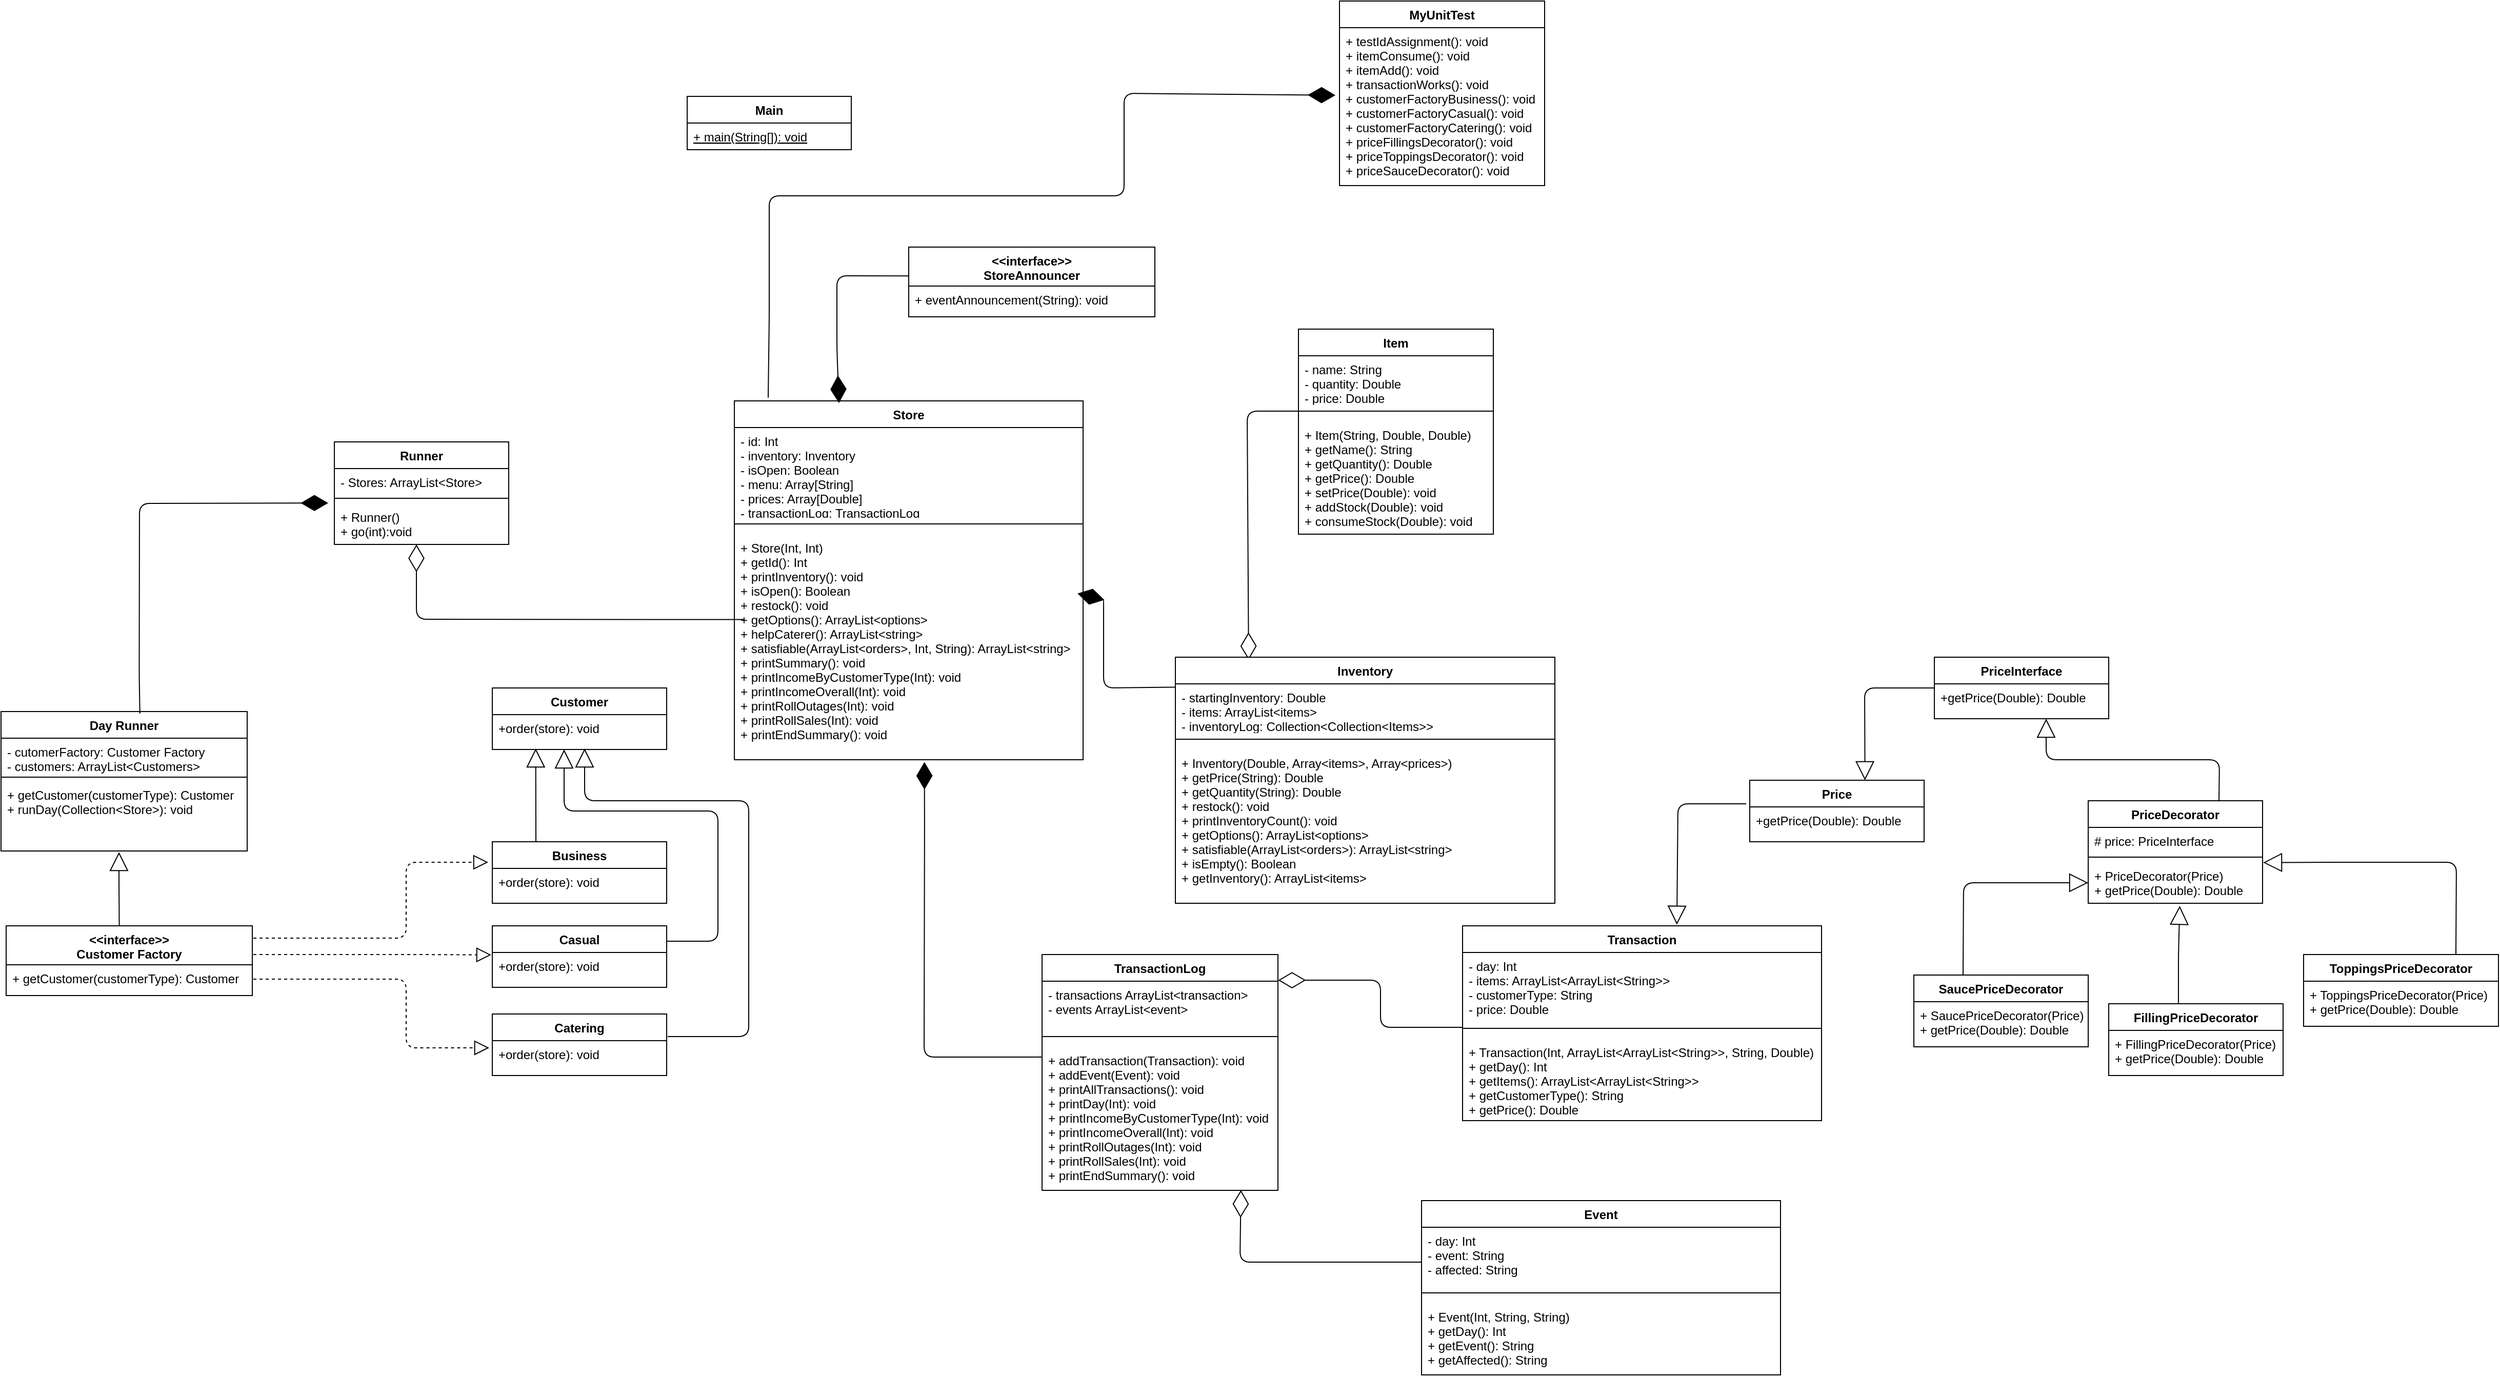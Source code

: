 <mxfile version="13.7.9" type="device"><diagram id="C5RBs43oDa-KdzZeNtuy" name="Page-1"><mxGraphModel dx="4737" dy="3514" grid="1" gridSize="10" guides="1" tooltips="1" connect="1" arrows="1" fold="1" page="1" pageScale="1" pageWidth="827" pageHeight="1169" math="0" shadow="0"><root><mxCell id="WIyWlLk6GJQsqaUBKTNV-0"/><mxCell id="WIyWlLk6GJQsqaUBKTNV-1" parent="WIyWlLk6GJQsqaUBKTNV-0"/><mxCell id="Burm4wi2Ps1C-2Hck1qC-39" value="Item" style="swimlane;fontStyle=1;align=center;verticalAlign=top;childLayout=stackLayout;horizontal=1;startSize=26;horizontalStack=0;resizeParent=1;resizeParentMax=0;resizeLast=0;collapsible=1;marginBottom=0;" vertex="1" parent="WIyWlLk6GJQsqaUBKTNV-1"><mxGeometry x="930" y="-560" width="190" height="200" as="geometry"/></mxCell><mxCell id="Burm4wi2Ps1C-2Hck1qC-40" value="- name: String&#10;- quantity: Double&#10;- price: Double" style="text;strokeColor=none;fillColor=none;align=left;verticalAlign=top;spacingLeft=4;spacingRight=4;overflow=hidden;rotatable=0;points=[[0,0.5],[1,0.5]];portConstraint=eastwest;" vertex="1" parent="Burm4wi2Ps1C-2Hck1qC-39"><mxGeometry y="26" width="190" height="44" as="geometry"/></mxCell><mxCell id="Burm4wi2Ps1C-2Hck1qC-41" value="" style="line;strokeWidth=1;fillColor=none;align=left;verticalAlign=middle;spacingTop=-1;spacingLeft=3;spacingRight=3;rotatable=0;labelPosition=right;points=[];portConstraint=eastwest;" vertex="1" parent="Burm4wi2Ps1C-2Hck1qC-39"><mxGeometry y="70" width="190" height="20" as="geometry"/></mxCell><mxCell id="Burm4wi2Ps1C-2Hck1qC-42" value="+ Item(String, Double, Double)&#10;+ getName(): String&#10;+ getQuantity(): Double&#10;+ getPrice(): Double&#10;+ setPrice(Double): void&#10;+ addStock(Double): void&#10;+ consumeStock(Double): void" style="text;strokeColor=none;fillColor=none;align=left;verticalAlign=top;spacingLeft=4;spacingRight=4;overflow=hidden;rotatable=0;points=[[0,0.5],[1,0.5]];portConstraint=eastwest;" vertex="1" parent="Burm4wi2Ps1C-2Hck1qC-39"><mxGeometry y="90" width="190" height="110" as="geometry"/></mxCell><mxCell id="Burm4wi2Ps1C-2Hck1qC-0" value="&lt;&lt;interface&gt;&gt;&#10;Customer Factory" style="swimlane;fontStyle=1;align=center;verticalAlign=top;childLayout=stackLayout;horizontal=1;startSize=38;horizontalStack=0;resizeParent=1;resizeParentMax=0;resizeLast=0;collapsible=1;marginBottom=0;" vertex="1" parent="WIyWlLk6GJQsqaUBKTNV-1"><mxGeometry x="-330" y="22" width="240" height="68" as="geometry"/></mxCell><mxCell id="Burm4wi2Ps1C-2Hck1qC-2" value="" style="endArrow=block;endSize=16;endFill=0;html=1;exitX=0.495;exitY=1.018;exitDx=0;exitDy=0;exitPerimeter=0;" edge="1" parent="Burm4wi2Ps1C-2Hck1qC-0"><mxGeometry width="160" relative="1" as="geometry"><mxPoint x="110.3" y="0.002" as="sourcePoint"/><mxPoint x="110" y="-72" as="targetPoint"/><Array as="points"><mxPoint x="110" y="-42"/></Array></mxGeometry></mxCell><mxCell id="Burm4wi2Ps1C-2Hck1qC-1" value="+ getCustomer(customerType): Customer" style="text;strokeColor=none;fillColor=none;align=left;verticalAlign=top;spacingLeft=4;spacingRight=4;overflow=hidden;rotatable=0;points=[[0,0.5],[1,0.5]];portConstraint=eastwest;" vertex="1" parent="Burm4wi2Ps1C-2Hck1qC-0"><mxGeometry y="38" width="240" height="30" as="geometry"/></mxCell><mxCell id="Burm4wi2Ps1C-2Hck1qC-10" value="Day Runner" style="swimlane;fontStyle=1;align=center;verticalAlign=top;childLayout=stackLayout;horizontal=1;startSize=26;horizontalStack=0;resizeParent=1;resizeParentMax=0;resizeLast=0;collapsible=1;marginBottom=0;" vertex="1" parent="WIyWlLk6GJQsqaUBKTNV-1"><mxGeometry x="-335" y="-187" width="240" height="136" as="geometry"/></mxCell><mxCell id="Burm4wi2Ps1C-2Hck1qC-11" value="- cutomerFactory: Customer Factory&#10;- customers: ArrayList&lt;Customers&gt;" style="text;strokeColor=none;fillColor=none;align=left;verticalAlign=top;spacingLeft=4;spacingRight=4;overflow=hidden;rotatable=0;points=[[0,0.5],[1,0.5]];portConstraint=eastwest;" vertex="1" parent="Burm4wi2Ps1C-2Hck1qC-10"><mxGeometry y="26" width="240" height="34" as="geometry"/></mxCell><mxCell id="Burm4wi2Ps1C-2Hck1qC-12" value="" style="line;strokeWidth=1;fillColor=none;align=left;verticalAlign=middle;spacingTop=-1;spacingLeft=3;spacingRight=3;rotatable=0;labelPosition=right;points=[];portConstraint=eastwest;" vertex="1" parent="Burm4wi2Ps1C-2Hck1qC-10"><mxGeometry y="60" width="240" height="8" as="geometry"/></mxCell><mxCell id="Burm4wi2Ps1C-2Hck1qC-13" value="+ getCustomer(customerType): Customer&#10;+ runDay(Collection&lt;Store&gt;): void" style="text;strokeColor=none;fillColor=none;align=left;verticalAlign=top;spacingLeft=4;spacingRight=4;overflow=hidden;rotatable=0;points=[[0,0.5],[1,0.5]];portConstraint=eastwest;" vertex="1" parent="Burm4wi2Ps1C-2Hck1qC-10"><mxGeometry y="68" width="240" height="68" as="geometry"/></mxCell><mxCell id="Burm4wi2Ps1C-2Hck1qC-14" value="" style="endArrow=block;dashed=1;endFill=0;endSize=12;html=1;exitX=1;exitY=0.5;exitDx=0;exitDy=0;" edge="1" parent="WIyWlLk6GJQsqaUBKTNV-1"><mxGeometry width="160" relative="1" as="geometry"><mxPoint x="-89" y="34" as="sourcePoint"/><mxPoint x="140" y="-40" as="targetPoint"/><Array as="points"><mxPoint x="60" y="34"/><mxPoint x="60" y="-40"/></Array></mxGeometry></mxCell><mxCell id="Burm4wi2Ps1C-2Hck1qC-20" value="Catering" style="swimlane;fontStyle=1;align=center;verticalAlign=top;childLayout=stackLayout;horizontal=1;startSize=26;horizontalStack=0;resizeParent=1;resizeParentMax=0;resizeLast=0;collapsible=1;marginBottom=0;" vertex="1" parent="WIyWlLk6GJQsqaUBKTNV-1"><mxGeometry x="144" y="108" width="170" height="60" as="geometry"/></mxCell><mxCell id="Burm4wi2Ps1C-2Hck1qC-21" value="+order(store): void" style="text;strokeColor=none;fillColor=none;align=left;verticalAlign=top;spacingLeft=4;spacingRight=4;overflow=hidden;rotatable=0;points=[[0,0.5],[1,0.5]];portConstraint=eastwest;" vertex="1" parent="Burm4wi2Ps1C-2Hck1qC-20"><mxGeometry y="26" width="170" height="34" as="geometry"/></mxCell><mxCell id="Burm4wi2Ps1C-2Hck1qC-17" value="Casual" style="swimlane;fontStyle=1;align=center;verticalAlign=top;childLayout=stackLayout;horizontal=1;startSize=26;horizontalStack=0;resizeParent=1;resizeParentMax=0;resizeLast=0;collapsible=1;marginBottom=0;" vertex="1" parent="WIyWlLk6GJQsqaUBKTNV-1"><mxGeometry x="144" y="22" width="170" height="60" as="geometry"/></mxCell><mxCell id="Burm4wi2Ps1C-2Hck1qC-18" value="+order(store): void" style="text;strokeColor=none;fillColor=none;align=left;verticalAlign=top;spacingLeft=4;spacingRight=4;overflow=hidden;rotatable=0;points=[[0,0.5],[1,0.5]];portConstraint=eastwest;" vertex="1" parent="Burm4wi2Ps1C-2Hck1qC-17"><mxGeometry y="26" width="170" height="34" as="geometry"/></mxCell><mxCell id="Burm4wi2Ps1C-2Hck1qC-22" value="" style="endArrow=block;dashed=1;endFill=0;endSize=12;html=1;entryX=-0.006;entryY=0.069;entryDx=0;entryDy=0;entryPerimeter=0;" edge="1" parent="WIyWlLk6GJQsqaUBKTNV-1" target="Burm4wi2Ps1C-2Hck1qC-18"><mxGeometry width="160" relative="1" as="geometry"><mxPoint x="-89" y="50" as="sourcePoint"/><mxPoint x="180" y="-10" as="targetPoint"/><Array as="points"><mxPoint x="70" y="50"/></Array></mxGeometry></mxCell><mxCell id="Burm4wi2Ps1C-2Hck1qC-23" value="" style="endArrow=block;dashed=1;endFill=0;endSize=12;html=1;exitX=1;exitY=0.5;exitDx=0;exitDy=0;entryX=-0.018;entryY=0.206;entryDx=0;entryDy=0;entryPerimeter=0;" edge="1" parent="WIyWlLk6GJQsqaUBKTNV-1" target="Burm4wi2Ps1C-2Hck1qC-21"><mxGeometry width="160" relative="1" as="geometry"><mxPoint x="-89" y="74" as="sourcePoint"/><mxPoint x="180" as="targetPoint"/><Array as="points"><mxPoint x="60" y="74"/><mxPoint x="60" y="141"/></Array></mxGeometry></mxCell><mxCell id="Burm4wi2Ps1C-2Hck1qC-24" value="" style="endArrow=block;endSize=16;endFill=0;html=1;exitX=0.25;exitY=0;exitDx=0;exitDy=0;entryX=0.249;entryY=0.971;entryDx=0;entryDy=0;entryPerimeter=0;" edge="1" parent="WIyWlLk6GJQsqaUBKTNV-1" source="Burm4wi2Ps1C-2Hck1qC-27" target="Burm4wi2Ps1C-2Hck1qC-16"><mxGeometry width="160" relative="1" as="geometry"><mxPoint x="164" y="-80" as="sourcePoint"/><mxPoint x="191" y="-150" as="targetPoint"/><Array as="points"/></mxGeometry></mxCell><mxCell id="Burm4wi2Ps1C-2Hck1qC-25" value="" style="endArrow=block;endSize=16;endFill=0;html=1;exitX=1;exitY=0.25;exitDx=0;exitDy=0;" edge="1" parent="WIyWlLk6GJQsqaUBKTNV-1" source="Burm4wi2Ps1C-2Hck1qC-17"><mxGeometry width="160" relative="1" as="geometry"><mxPoint x="364" as="sourcePoint"/><mxPoint x="214" y="-150" as="targetPoint"/><Array as="points"><mxPoint x="364" y="37"/><mxPoint x="364" y="-90"/><mxPoint x="214" y="-90"/></Array></mxGeometry></mxCell><mxCell id="Burm4wi2Ps1C-2Hck1qC-15" value="Customer" style="swimlane;fontStyle=1;align=center;verticalAlign=top;childLayout=stackLayout;horizontal=1;startSize=26;horizontalStack=0;resizeParent=1;resizeParentMax=0;resizeLast=0;collapsible=1;marginBottom=0;" vertex="1" parent="WIyWlLk6GJQsqaUBKTNV-1"><mxGeometry x="144" y="-210" width="170" height="60" as="geometry"/></mxCell><mxCell id="Burm4wi2Ps1C-2Hck1qC-16" value="+order(store): void" style="text;strokeColor=none;fillColor=none;align=left;verticalAlign=top;spacingLeft=4;spacingRight=4;overflow=hidden;rotatable=0;points=[[0,0.5],[1,0.5]];portConstraint=eastwest;" vertex="1" parent="Burm4wi2Ps1C-2Hck1qC-15"><mxGeometry y="26" width="170" height="34" as="geometry"/></mxCell><mxCell id="Burm4wi2Ps1C-2Hck1qC-27" value="Business" style="swimlane;fontStyle=1;align=center;verticalAlign=top;childLayout=stackLayout;horizontal=1;startSize=26;horizontalStack=0;resizeParent=1;resizeParentMax=0;resizeLast=0;collapsible=1;marginBottom=0;" vertex="1" parent="WIyWlLk6GJQsqaUBKTNV-1"><mxGeometry x="144" y="-60" width="170" height="60" as="geometry"/></mxCell><mxCell id="Burm4wi2Ps1C-2Hck1qC-28" value="+order(store): void" style="text;strokeColor=none;fillColor=none;align=left;verticalAlign=top;spacingLeft=4;spacingRight=4;overflow=hidden;rotatable=0;points=[[0,0.5],[1,0.5]];portConstraint=eastwest;" vertex="1" parent="Burm4wi2Ps1C-2Hck1qC-27"><mxGeometry y="26" width="170" height="34" as="geometry"/></mxCell><mxCell id="Burm4wi2Ps1C-2Hck1qC-29" value="" style="endArrow=block;endSize=16;endFill=0;html=1;exitX=1;exitY=0.25;exitDx=0;exitDy=0;" edge="1" parent="Burm4wi2Ps1C-2Hck1qC-27"><mxGeometry width="160" relative="1" as="geometry"><mxPoint x="171" y="190" as="sourcePoint"/><mxPoint x="90" y="-91" as="targetPoint"/><Array as="points"><mxPoint x="250" y="190"/><mxPoint x="250" y="-40"/><mxPoint x="90" y="-40"/></Array></mxGeometry></mxCell><mxCell id="Burm4wi2Ps1C-2Hck1qC-47" value="" style="endArrow=diamondThin;endFill=0;endSize=24;html=1;exitX=0;exitY=0.426;exitDx=0;exitDy=0;exitPerimeter=0;" edge="1" parent="WIyWlLk6GJQsqaUBKTNV-1"><mxGeometry width="160" relative="1" as="geometry"><mxPoint x="390" y="-276.72" as="sourcePoint"/><mxPoint x="70" y="-350" as="targetPoint"/><Array as="points"><mxPoint x="70" y="-277"/></Array></mxGeometry></mxCell><mxCell id="Burm4wi2Ps1C-2Hck1qC-43" value="Runner" style="swimlane;fontStyle=1;align=center;verticalAlign=top;childLayout=stackLayout;horizontal=1;startSize=26;horizontalStack=0;resizeParent=1;resizeParentMax=0;resizeLast=0;collapsible=1;marginBottom=0;" vertex="1" parent="WIyWlLk6GJQsqaUBKTNV-1"><mxGeometry x="-10" y="-450" width="170" height="100" as="geometry"/></mxCell><mxCell id="Burm4wi2Ps1C-2Hck1qC-44" value="- Stores: ArrayList&lt;Store&gt;" style="text;strokeColor=none;fillColor=none;align=left;verticalAlign=top;spacingLeft=4;spacingRight=4;overflow=hidden;rotatable=0;points=[[0,0.5],[1,0.5]];portConstraint=eastwest;" vertex="1" parent="Burm4wi2Ps1C-2Hck1qC-43"><mxGeometry y="26" width="170" height="24" as="geometry"/></mxCell><mxCell id="Burm4wi2Ps1C-2Hck1qC-45" value="" style="line;strokeWidth=1;fillColor=none;align=left;verticalAlign=middle;spacingTop=-1;spacingLeft=3;spacingRight=3;rotatable=0;labelPosition=right;points=[];portConstraint=eastwest;" vertex="1" parent="Burm4wi2Ps1C-2Hck1qC-43"><mxGeometry y="50" width="170" height="10" as="geometry"/></mxCell><mxCell id="Burm4wi2Ps1C-2Hck1qC-46" value="+ Runner()&#10;+ go(int):void" style="text;strokeColor=none;fillColor=none;align=left;verticalAlign=top;spacingLeft=4;spacingRight=4;overflow=hidden;rotatable=0;points=[[0,0.5],[1,0.5]];portConstraint=eastwest;" vertex="1" parent="Burm4wi2Ps1C-2Hck1qC-43"><mxGeometry y="60" width="170" height="40" as="geometry"/></mxCell><mxCell id="Burm4wi2Ps1C-2Hck1qC-48" value="" style="endArrow=diamondThin;endFill=1;endSize=24;html=1;exitX=0;exitY=0.073;exitDx=0;exitDy=0;exitPerimeter=0;entryX=0.984;entryY=0.263;entryDx=0;entryDy=0;entryPerimeter=0;" edge="1" parent="WIyWlLk6GJQsqaUBKTNV-1" source="Burm4wi2Ps1C-2Hck1qC-36" target="Burm4wi2Ps1C-2Hck1qC-34"><mxGeometry width="160" relative="1" as="geometry"><mxPoint x="757.12" y="-210.0" as="sourcePoint"/><mxPoint x="790" y="-370" as="targetPoint"/><Array as="points"><mxPoint x="740" y="-210"/><mxPoint x="740" y="-296"/></Array></mxGeometry></mxCell><mxCell id="Burm4wi2Ps1C-2Hck1qC-49" value="" style="endArrow=diamondThin;endFill=1;endSize=24;html=1;exitX=0.564;exitY=0.015;exitDx=0;exitDy=0;exitPerimeter=0;entryX=-0.035;entryY=-0.01;entryDx=0;entryDy=0;entryPerimeter=0;" edge="1" parent="WIyWlLk6GJQsqaUBKTNV-1" source="Burm4wi2Ps1C-2Hck1qC-10" target="Burm4wi2Ps1C-2Hck1qC-46"><mxGeometry width="160" relative="1" as="geometry"><mxPoint x="-171.14" y="-223.67" as="sourcePoint"/><mxPoint x="-250.0" y="-310.0" as="targetPoint"/><Array as="points"><mxPoint x="-200.26" y="-223.32"/><mxPoint x="-200" y="-390"/></Array></mxGeometry></mxCell><mxCell id="Burm4wi2Ps1C-2Hck1qC-50" value="" style="endArrow=diamondThin;endFill=0;endSize=24;html=1;entryX=0.193;entryY=0.011;entryDx=0;entryDy=0;entryPerimeter=0;" edge="1" parent="WIyWlLk6GJQsqaUBKTNV-1" target="Burm4wi2Ps1C-2Hck1qC-35"><mxGeometry width="160" relative="1" as="geometry"><mxPoint x="930" y="-480" as="sourcePoint"/><mxPoint x="840" y="-270" as="targetPoint"/><Array as="points"><mxPoint x="880" y="-480"/></Array></mxGeometry></mxCell><mxCell id="3nitn0mdfwLSogGtSMQ2-0" value="Main" style="swimlane;fontStyle=1;align=center;verticalAlign=top;childLayout=stackLayout;horizontal=1;startSize=26;horizontalStack=0;resizeParent=1;resizeParentMax=0;resizeLast=0;collapsible=1;marginBottom=0;" parent="WIyWlLk6GJQsqaUBKTNV-1" vertex="1"><mxGeometry x="334" y="-787" width="160" height="52" as="geometry"/></mxCell><mxCell id="3nitn0mdfwLSogGtSMQ2-3" value="+ main(String[]): void" style="text;strokeColor=none;fillColor=none;align=left;verticalAlign=top;spacingLeft=4;spacingRight=4;overflow=hidden;rotatable=0;points=[[0,0.5],[1,0.5]];portConstraint=eastwest;fontStyle=4" parent="3nitn0mdfwLSogGtSMQ2-0" vertex="1"><mxGeometry y="26" width="160" height="26" as="geometry"/></mxCell><mxCell id="Burm4wi2Ps1C-2Hck1qC-31" value="Store" style="swimlane;fontStyle=1;align=center;verticalAlign=top;childLayout=stackLayout;horizontal=1;startSize=26;horizontalStack=0;resizeParent=1;resizeParentMax=0;resizeLast=0;collapsible=1;marginBottom=0;" vertex="1" parent="WIyWlLk6GJQsqaUBKTNV-1"><mxGeometry x="380" y="-490" width="340" height="350" as="geometry"/></mxCell><mxCell id="Burm4wi2Ps1C-2Hck1qC-32" value="- id: Int&#10;- inventory: Inventory&#10;- isOpen: Boolean&#10;- menu: Array[String]&#10;- prices: Array[Double]&#10;- transactionLog: TransactionLog" style="text;strokeColor=none;fillColor=none;align=left;verticalAlign=top;spacingLeft=4;spacingRight=4;overflow=hidden;rotatable=0;points=[[0,0.5],[1,0.5]];portConstraint=eastwest;" vertex="1" parent="Burm4wi2Ps1C-2Hck1qC-31"><mxGeometry y="26" width="340" height="84" as="geometry"/></mxCell><mxCell id="Burm4wi2Ps1C-2Hck1qC-33" value="" style="line;strokeWidth=1;fillColor=none;align=left;verticalAlign=middle;spacingTop=-1;spacingLeft=3;spacingRight=3;rotatable=0;labelPosition=right;points=[];portConstraint=eastwest;" vertex="1" parent="Burm4wi2Ps1C-2Hck1qC-31"><mxGeometry y="110" width="340" height="20" as="geometry"/></mxCell><mxCell id="Burm4wi2Ps1C-2Hck1qC-34" value="+ Store(Int, Int)&#10;+ getId(): Int&#10;+ printInventory(): void&#10;+ isOpen(): Boolean&#10;+ restock(): void&#10;+ getOptions(): ArrayList&lt;options&gt;&#10;+ helpCaterer(): ArrayList&lt;string&gt;&#10;+ satisfiable(ArrayList&lt;orders&gt;, Int, String): ArrayList&lt;string&gt; &#10;+ printSummary(): void&#10;+ printIncomeByCustomerType(Int): void&#10;+ printIncomeOverall(Int): void&#10;+ printRollOutages(Int): void&#10;+ printRollSales(Int): void&#10;+ printEndSummary(): void" style="text;strokeColor=none;fillColor=none;align=left;verticalAlign=top;spacingLeft=4;spacingRight=4;overflow=hidden;rotatable=0;points=[[0,0.5],[1,0.5]];portConstraint=eastwest;" vertex="1" parent="Burm4wi2Ps1C-2Hck1qC-31"><mxGeometry y="130" width="340" height="220" as="geometry"/></mxCell><mxCell id="Burm4wi2Ps1C-2Hck1qC-35" value="Inventory" style="swimlane;fontStyle=1;align=center;verticalAlign=top;childLayout=stackLayout;horizontal=1;startSize=26;horizontalStack=0;resizeParent=1;resizeParentMax=0;resizeLast=0;collapsible=1;marginBottom=0;" vertex="1" parent="WIyWlLk6GJQsqaUBKTNV-1"><mxGeometry x="810" y="-240" width="370" height="240" as="geometry"/></mxCell><mxCell id="Burm4wi2Ps1C-2Hck1qC-36" value="- startingInventory: Double&#10;- items: ArrayList&lt;items&gt;&#10;- inventoryLog: Collection&lt;Collection&lt;Items&gt;&gt;" style="text;strokeColor=none;fillColor=none;align=left;verticalAlign=top;spacingLeft=4;spacingRight=4;overflow=hidden;rotatable=0;points=[[0,0.5],[1,0.5]];portConstraint=eastwest;" vertex="1" parent="Burm4wi2Ps1C-2Hck1qC-35"><mxGeometry y="26" width="370" height="44" as="geometry"/></mxCell><mxCell id="Burm4wi2Ps1C-2Hck1qC-37" value="" style="line;strokeWidth=1;fillColor=none;align=left;verticalAlign=middle;spacingTop=-1;spacingLeft=3;spacingRight=3;rotatable=0;labelPosition=right;points=[];portConstraint=eastwest;" vertex="1" parent="Burm4wi2Ps1C-2Hck1qC-35"><mxGeometry y="70" width="370" height="20" as="geometry"/></mxCell><mxCell id="Burm4wi2Ps1C-2Hck1qC-38" value="+ Inventory(Double, Array&lt;items&gt;, Array&lt;prices&gt;)&#10;+ getPrice(String): Double&#10;+ getQuantity(String): Double&#10;+ restock(): void&#10;+ printInventoryCount(): void&#10;+ getOptions(): ArrayList&lt;options&gt;&#10;+ satisfiable(ArrayList&lt;orders&gt;): ArrayList&lt;string&gt;&#10;+ isEmpty(): Boolean&#10;+ getInventory(): ArrayList&lt;items&gt; " style="text;strokeColor=none;fillColor=none;align=left;verticalAlign=top;spacingLeft=4;spacingRight=4;overflow=hidden;rotatable=0;points=[[0,0.5],[1,0.5]];portConstraint=eastwest;" vertex="1" parent="Burm4wi2Ps1C-2Hck1qC-35"><mxGeometry y="90" width="370" height="150" as="geometry"/></mxCell><mxCell id="Burm4wi2Ps1C-2Hck1qC-54" value="" style="endArrow=diamondThin;endFill=1;endSize=24;html=1;exitX=0.002;exitY=0.413;exitDx=0;exitDy=0;exitPerimeter=0;entryX=0.3;entryY=0.006;entryDx=0;entryDy=0;entryPerimeter=0;" edge="1" parent="WIyWlLk6GJQsqaUBKTNV-1" source="Burm4wi2Ps1C-2Hck1qC-51" target="Burm4wi2Ps1C-2Hck1qC-31"><mxGeometry width="160" relative="1" as="geometry"><mxPoint x="550" y="-539.648" as="sourcePoint"/><mxPoint x="454.56" y="-631.0" as="targetPoint"/><Array as="points"><mxPoint x="480" y="-612"/><mxPoint x="480" y="-540"/></Array></mxGeometry></mxCell><mxCell id="Burm4wi2Ps1C-2Hck1qC-51" value="&lt;&lt;interface&gt;&gt;&#10;StoreAnnouncer" style="swimlane;fontStyle=1;align=center;verticalAlign=top;childLayout=stackLayout;horizontal=1;startSize=38;horizontalStack=0;resizeParent=1;resizeParentMax=0;resizeLast=0;collapsible=1;marginBottom=0;" vertex="1" parent="WIyWlLk6GJQsqaUBKTNV-1"><mxGeometry x="550" y="-640" width="240" height="68" as="geometry"/></mxCell><mxCell id="Burm4wi2Ps1C-2Hck1qC-53" value="+ eventAnnouncement(String): void" style="text;strokeColor=none;fillColor=none;align=left;verticalAlign=top;spacingLeft=4;spacingRight=4;overflow=hidden;rotatable=0;points=[[0,0.5],[1,0.5]];portConstraint=eastwest;" vertex="1" parent="Burm4wi2Ps1C-2Hck1qC-51"><mxGeometry y="38" width="240" height="30" as="geometry"/></mxCell><mxCell id="Burm4wi2Ps1C-2Hck1qC-55" value="" style="endArrow=diamondThin;endFill=1;endSize=24;html=1;entryX=0.545;entryY=1.01;entryDx=0;entryDy=0;entryPerimeter=0;" edge="1" parent="WIyWlLk6GJQsqaUBKTNV-1" target="Burm4wi2Ps1C-2Hck1qC-34"><mxGeometry width="160" relative="1" as="geometry"><mxPoint x="680" y="150" as="sourcePoint"/><mxPoint x="540" y="-80.0" as="targetPoint"/><Array as="points"><mxPoint x="565" y="150"/><mxPoint x="565.44" y="-73.86"/></Array></mxGeometry></mxCell><mxCell id="Burm4wi2Ps1C-2Hck1qC-56" value="TransactionLog" style="swimlane;fontStyle=1;align=center;verticalAlign=top;childLayout=stackLayout;horizontal=1;startSize=26;horizontalStack=0;resizeParent=1;resizeParentMax=0;resizeLast=0;collapsible=1;marginBottom=0;" vertex="1" parent="WIyWlLk6GJQsqaUBKTNV-1"><mxGeometry x="680" y="50" width="230" height="230" as="geometry"/></mxCell><mxCell id="Burm4wi2Ps1C-2Hck1qC-57" value="- transactions ArrayList&lt;transaction&gt;&#10;- events ArrayList&lt;event&gt;" style="text;strokeColor=none;fillColor=none;align=left;verticalAlign=top;spacingLeft=4;spacingRight=4;overflow=hidden;rotatable=0;points=[[0,0.5],[1,0.5]];portConstraint=eastwest;" vertex="1" parent="Burm4wi2Ps1C-2Hck1qC-56"><mxGeometry y="26" width="230" height="44" as="geometry"/></mxCell><mxCell id="Burm4wi2Ps1C-2Hck1qC-58" value="" style="line;strokeWidth=1;fillColor=none;align=left;verticalAlign=middle;spacingTop=-1;spacingLeft=3;spacingRight=3;rotatable=0;labelPosition=right;points=[];portConstraint=eastwest;" vertex="1" parent="Burm4wi2Ps1C-2Hck1qC-56"><mxGeometry y="70" width="230" height="20" as="geometry"/></mxCell><mxCell id="Burm4wi2Ps1C-2Hck1qC-59" value="+ addTransaction(Transaction): void&#10;+ addEvent(Event): void&#10;+ printAllTransactions(): void&#10;+ printDay(Int): void&#10;+ printIncomeByCustomerType(Int): void&#10;+ printIncomeOverall(Int): void&#10;+ printRollOutages(Int): void&#10;+ printRollSales(Int): void&#10;+ printEndSummary(): void" style="text;strokeColor=none;fillColor=none;align=left;verticalAlign=top;spacingLeft=4;spacingRight=4;overflow=hidden;rotatable=0;points=[[0,0.5],[1,0.5]];portConstraint=eastwest;" vertex="1" parent="Burm4wi2Ps1C-2Hck1qC-56"><mxGeometry y="90" width="230" height="140" as="geometry"/></mxCell><mxCell id="Burm4wi2Ps1C-2Hck1qC-60" value="" style="endArrow=diamondThin;endFill=0;endSize=24;html=1;entryX=1.001;entryY=0.638;entryDx=0;entryDy=0;entryPerimeter=0;" edge="1" parent="WIyWlLk6GJQsqaUBKTNV-1"><mxGeometry width="160" relative="1" as="geometry"><mxPoint x="1090" y="121" as="sourcePoint"/><mxPoint x="910.23" y="75.072" as="targetPoint"/><Array as="points"><mxPoint x="1010" y="121"/><mxPoint x="1010" y="75"/></Array></mxGeometry></mxCell><mxCell id="Burm4wi2Ps1C-2Hck1qC-61" value="" style="endArrow=diamondThin;endFill=0;endSize=24;html=1;entryX=0.843;entryY=0.998;entryDx=0;entryDy=0;entryPerimeter=0;" edge="1" parent="WIyWlLk6GJQsqaUBKTNV-1" target="Burm4wi2Ps1C-2Hck1qC-59"><mxGeometry width="160" relative="1" as="geometry"><mxPoint x="1050" y="350" as="sourcePoint"/><mxPoint x="860.0" y="340.072" as="targetPoint"/><Array as="points"><mxPoint x="960" y="350"/><mxPoint x="873" y="350"/></Array></mxGeometry></mxCell><mxCell id="Burm4wi2Ps1C-2Hck1qC-62" value="Transaction" style="swimlane;fontStyle=1;align=center;verticalAlign=top;childLayout=stackLayout;horizontal=1;startSize=26;horizontalStack=0;resizeParent=1;resizeParentMax=0;resizeLast=0;collapsible=1;marginBottom=0;" vertex="1" parent="WIyWlLk6GJQsqaUBKTNV-1"><mxGeometry x="1090" y="22" width="350" height="190" as="geometry"/></mxCell><mxCell id="Burm4wi2Ps1C-2Hck1qC-63" value="- day: Int&#10;- items: ArrayList&lt;ArrayList&lt;String&gt;&gt;&#10;- customerType: String&#10;- price: Double" style="text;strokeColor=none;fillColor=none;align=left;verticalAlign=top;spacingLeft=4;spacingRight=4;overflow=hidden;rotatable=0;points=[[0,0.5],[1,0.5]];portConstraint=eastwest;" vertex="1" parent="Burm4wi2Ps1C-2Hck1qC-62"><mxGeometry y="26" width="350" height="64" as="geometry"/></mxCell><mxCell id="Burm4wi2Ps1C-2Hck1qC-64" value="" style="line;strokeWidth=1;fillColor=none;align=left;verticalAlign=middle;spacingTop=-1;spacingLeft=3;spacingRight=3;rotatable=0;labelPosition=right;points=[];portConstraint=eastwest;" vertex="1" parent="Burm4wi2Ps1C-2Hck1qC-62"><mxGeometry y="90" width="350" height="20" as="geometry"/></mxCell><mxCell id="Burm4wi2Ps1C-2Hck1qC-65" value="+ Transaction(Int, ArrayList&lt;ArrayList&lt;String&gt;&gt;, String, Double)&#10;+ getDay(): Int&#10;+ getItems(): ArrayList&lt;ArrayList&lt;String&gt;&gt;&#10;+ getCustomerType(): String&#10;+ getPrice(): Double" style="text;strokeColor=none;fillColor=none;align=left;verticalAlign=top;spacingLeft=4;spacingRight=4;overflow=hidden;rotatable=0;points=[[0,0.5],[1,0.5]];portConstraint=eastwest;" vertex="1" parent="Burm4wi2Ps1C-2Hck1qC-62"><mxGeometry y="110" width="350" height="80" as="geometry"/></mxCell><mxCell id="Burm4wi2Ps1C-2Hck1qC-66" value="Event" style="swimlane;fontStyle=1;align=center;verticalAlign=top;childLayout=stackLayout;horizontal=1;startSize=26;horizontalStack=0;resizeParent=1;resizeParentMax=0;resizeLast=0;collapsible=1;marginBottom=0;" vertex="1" parent="WIyWlLk6GJQsqaUBKTNV-1"><mxGeometry x="1050" y="290" width="350" height="170" as="geometry"/></mxCell><mxCell id="Burm4wi2Ps1C-2Hck1qC-67" value="- day: Int&#10;- event: String&#10;- affected: String" style="text;strokeColor=none;fillColor=none;align=left;verticalAlign=top;spacingLeft=4;spacingRight=4;overflow=hidden;rotatable=0;points=[[0,0.5],[1,0.5]];portConstraint=eastwest;" vertex="1" parent="Burm4wi2Ps1C-2Hck1qC-66"><mxGeometry y="26" width="350" height="54" as="geometry"/></mxCell><mxCell id="Burm4wi2Ps1C-2Hck1qC-68" value="" style="line;strokeWidth=1;fillColor=none;align=left;verticalAlign=middle;spacingTop=-1;spacingLeft=3;spacingRight=3;rotatable=0;labelPosition=right;points=[];portConstraint=eastwest;" vertex="1" parent="Burm4wi2Ps1C-2Hck1qC-66"><mxGeometry y="80" width="350" height="20" as="geometry"/></mxCell><mxCell id="Burm4wi2Ps1C-2Hck1qC-69" value="+ Event(Int, String, String)&#10;+ getDay(): Int&#10;+ getEvent(): String&#10;+ getAffected(): String" style="text;strokeColor=none;fillColor=none;align=left;verticalAlign=top;spacingLeft=4;spacingRight=4;overflow=hidden;rotatable=0;points=[[0,0.5],[1,0.5]];portConstraint=eastwest;" vertex="1" parent="Burm4wi2Ps1C-2Hck1qC-66"><mxGeometry y="100" width="350" height="70" as="geometry"/></mxCell><mxCell id="Burm4wi2Ps1C-2Hck1qC-71" value="Price" style="swimlane;fontStyle=1;align=center;verticalAlign=top;childLayout=stackLayout;horizontal=1;startSize=26;horizontalStack=0;resizeParent=1;resizeParentMax=0;resizeLast=0;collapsible=1;marginBottom=0;" vertex="1" parent="WIyWlLk6GJQsqaUBKTNV-1"><mxGeometry x="1370" y="-120" width="170" height="60" as="geometry"/></mxCell><mxCell id="Burm4wi2Ps1C-2Hck1qC-72" value="+getPrice(Double): Double" style="text;strokeColor=none;fillColor=none;align=left;verticalAlign=top;spacingLeft=4;spacingRight=4;overflow=hidden;rotatable=0;points=[[0,0.5],[1,0.5]];portConstraint=eastwest;" vertex="1" parent="Burm4wi2Ps1C-2Hck1qC-71"><mxGeometry y="26" width="170" height="34" as="geometry"/></mxCell><mxCell id="Burm4wi2Ps1C-2Hck1qC-73" value="" style="endArrow=block;endSize=16;endFill=0;html=1;exitX=-0.02;exitY=0.384;exitDx=0;exitDy=0;exitPerimeter=0;entryX=0.597;entryY=-0.006;entryDx=0;entryDy=0;entryPerimeter=0;" edge="1" parent="WIyWlLk6GJQsqaUBKTNV-1" source="Burm4wi2Ps1C-2Hck1qC-71" target="Burm4wi2Ps1C-2Hck1qC-62"><mxGeometry width="160" relative="1" as="geometry"><mxPoint x="1310.3" y="-59.998" as="sourcePoint"/><mxPoint x="1310" y="-132" as="targetPoint"/><Array as="points"><mxPoint x="1300" y="-97"/></Array></mxGeometry></mxCell><mxCell id="Burm4wi2Ps1C-2Hck1qC-74" value="PriceInterface" style="swimlane;fontStyle=1;align=center;verticalAlign=top;childLayout=stackLayout;horizontal=1;startSize=26;horizontalStack=0;resizeParent=1;resizeParentMax=0;resizeLast=0;collapsible=1;marginBottom=0;" vertex="1" parent="WIyWlLk6GJQsqaUBKTNV-1"><mxGeometry x="1550" y="-240" width="170" height="60" as="geometry"/></mxCell><mxCell id="Burm4wi2Ps1C-2Hck1qC-75" value="+getPrice(Double): Double" style="text;strokeColor=none;fillColor=none;align=left;verticalAlign=top;spacingLeft=4;spacingRight=4;overflow=hidden;rotatable=0;points=[[0,0.5],[1,0.5]];portConstraint=eastwest;" vertex="1" parent="Burm4wi2Ps1C-2Hck1qC-74"><mxGeometry y="26" width="170" height="34" as="geometry"/></mxCell><mxCell id="Burm4wi2Ps1C-2Hck1qC-76" value="" style="endArrow=block;endSize=16;endFill=0;html=1;exitX=0;exitY=0.5;exitDx=0;exitDy=0;entryX=0.597;entryY=-0.006;entryDx=0;entryDy=0;entryPerimeter=0;" edge="1" parent="WIyWlLk6GJQsqaUBKTNV-1" source="Burm4wi2Ps1C-2Hck1qC-74"><mxGeometry width="160" relative="1" as="geometry"><mxPoint x="1550" y="-237.82" as="sourcePoint"/><mxPoint x="1482.35" y="-120.0" as="targetPoint"/><Array as="points"><mxPoint x="1482" y="-210"/></Array></mxGeometry></mxCell><mxCell id="Burm4wi2Ps1C-2Hck1qC-81" value="" style="endArrow=block;endSize=16;endFill=0;html=1;exitX=0.75;exitY=0;exitDx=0;exitDy=0;" edge="1" parent="WIyWlLk6GJQsqaUBKTNV-1" source="Burm4wi2Ps1C-2Hck1qC-77"><mxGeometry width="160" relative="1" as="geometry"><mxPoint x="1938" y="-210" as="sourcePoint"/><mxPoint x="1659" y="-180" as="targetPoint"/><Array as="points"><mxPoint x="1828" y="-140"/><mxPoint x="1659" y="-140"/></Array></mxGeometry></mxCell><mxCell id="Burm4wi2Ps1C-2Hck1qC-77" value="PriceDecorator" style="swimlane;fontStyle=1;align=center;verticalAlign=top;childLayout=stackLayout;horizontal=1;startSize=26;horizontalStack=0;resizeParent=1;resizeParentMax=0;resizeLast=0;collapsible=1;marginBottom=0;" vertex="1" parent="WIyWlLk6GJQsqaUBKTNV-1"><mxGeometry x="1700" y="-100" width="170" height="100" as="geometry"/></mxCell><mxCell id="Burm4wi2Ps1C-2Hck1qC-78" value="# price: PriceInterface" style="text;strokeColor=none;fillColor=none;align=left;verticalAlign=top;spacingLeft=4;spacingRight=4;overflow=hidden;rotatable=0;points=[[0,0.5],[1,0.5]];portConstraint=eastwest;" vertex="1" parent="Burm4wi2Ps1C-2Hck1qC-77"><mxGeometry y="26" width="170" height="24" as="geometry"/></mxCell><mxCell id="Burm4wi2Ps1C-2Hck1qC-79" value="" style="line;strokeWidth=1;fillColor=none;align=left;verticalAlign=middle;spacingTop=-1;spacingLeft=3;spacingRight=3;rotatable=0;labelPosition=right;points=[];portConstraint=eastwest;" vertex="1" parent="Burm4wi2Ps1C-2Hck1qC-77"><mxGeometry y="50" width="170" height="10" as="geometry"/></mxCell><mxCell id="Burm4wi2Ps1C-2Hck1qC-80" value="+ PriceDecorator(Price)&#10;+ getPrice(Double): Double" style="text;strokeColor=none;fillColor=none;align=left;verticalAlign=top;spacingLeft=4;spacingRight=4;overflow=hidden;rotatable=0;points=[[0,0.5],[1,0.5]];portConstraint=eastwest;" vertex="1" parent="Burm4wi2Ps1C-2Hck1qC-77"><mxGeometry y="60" width="170" height="40" as="geometry"/></mxCell><mxCell id="Burm4wi2Ps1C-2Hck1qC-86" value="SaucePriceDecorator" style="swimlane;fontStyle=1;align=center;verticalAlign=top;childLayout=stackLayout;horizontal=1;startSize=26;horizontalStack=0;resizeParent=1;resizeParentMax=0;resizeLast=0;collapsible=1;marginBottom=0;" vertex="1" parent="WIyWlLk6GJQsqaUBKTNV-1"><mxGeometry x="1530" y="70" width="170" height="70" as="geometry"/></mxCell><mxCell id="Burm4wi2Ps1C-2Hck1qC-87" value="+ SaucePriceDecorator(Price)&#10;+ getPrice(Double): Double" style="text;strokeColor=none;fillColor=none;align=left;verticalAlign=top;spacingLeft=4;spacingRight=4;overflow=hidden;rotatable=0;points=[[0,0.5],[1,0.5]];portConstraint=eastwest;" vertex="1" parent="Burm4wi2Ps1C-2Hck1qC-86"><mxGeometry y="26" width="170" height="44" as="geometry"/></mxCell><mxCell id="Burm4wi2Ps1C-2Hck1qC-88" value="FillingPriceDecorator" style="swimlane;fontStyle=1;align=center;verticalAlign=top;childLayout=stackLayout;horizontal=1;startSize=26;horizontalStack=0;resizeParent=1;resizeParentMax=0;resizeLast=0;collapsible=1;marginBottom=0;" vertex="1" parent="WIyWlLk6GJQsqaUBKTNV-1"><mxGeometry x="1720" y="98" width="170" height="70" as="geometry"/></mxCell><mxCell id="Burm4wi2Ps1C-2Hck1qC-89" value="+ FillingPriceDecorator(Price)&#10;+ getPrice(Double): Double" style="text;strokeColor=none;fillColor=none;align=left;verticalAlign=top;spacingLeft=4;spacingRight=4;overflow=hidden;rotatable=0;points=[[0,0.5],[1,0.5]];portConstraint=eastwest;" vertex="1" parent="Burm4wi2Ps1C-2Hck1qC-88"><mxGeometry y="26" width="170" height="44" as="geometry"/></mxCell><mxCell id="Burm4wi2Ps1C-2Hck1qC-90" value="ToppingsPriceDecorator" style="swimlane;fontStyle=1;align=center;verticalAlign=top;childLayout=stackLayout;horizontal=1;startSize=26;horizontalStack=0;resizeParent=1;resizeParentMax=0;resizeLast=0;collapsible=1;marginBottom=0;" vertex="1" parent="WIyWlLk6GJQsqaUBKTNV-1"><mxGeometry x="1910" y="50" width="190" height="70" as="geometry"/></mxCell><mxCell id="Burm4wi2Ps1C-2Hck1qC-91" value="+ ToppingsPriceDecorator(Price)&#10;+ getPrice(Double): Double" style="text;strokeColor=none;fillColor=none;align=left;verticalAlign=top;spacingLeft=4;spacingRight=4;overflow=hidden;rotatable=0;points=[[0,0.5],[1,0.5]];portConstraint=eastwest;" vertex="1" parent="Burm4wi2Ps1C-2Hck1qC-90"><mxGeometry y="26" width="190" height="44" as="geometry"/></mxCell><mxCell id="Burm4wi2Ps1C-2Hck1qC-92" value="" style="endArrow=block;endSize=16;endFill=0;html=1;exitX=0.75;exitY=0;exitDx=0;exitDy=0;entryX=1.003;entryY=0.007;entryDx=0;entryDy=0;entryPerimeter=0;" edge="1" parent="WIyWlLk6GJQsqaUBKTNV-1" target="Burm4wi2Ps1C-2Hck1qC-80"><mxGeometry width="160" relative="1" as="geometry"><mxPoint x="2058.5" y="50" as="sourcePoint"/><mxPoint x="1890" y="-140" as="targetPoint"/><Array as="points"><mxPoint x="2059" y="-40"/><mxPoint x="1950" y="-40"/></Array></mxGeometry></mxCell><mxCell id="Burm4wi2Ps1C-2Hck1qC-93" value="" style="endArrow=block;endSize=16;endFill=0;html=1;exitX=0.75;exitY=0;exitDx=0;exitDy=0;" edge="1" parent="WIyWlLk6GJQsqaUBKTNV-1"><mxGeometry width="160" relative="1" as="geometry"><mxPoint x="1577.99" y="70" as="sourcePoint"/><mxPoint x="1700" y="-20" as="targetPoint"/><Array as="points"><mxPoint x="1578.49" y="-20"/></Array></mxGeometry></mxCell><mxCell id="Burm4wi2Ps1C-2Hck1qC-94" value="" style="endArrow=block;endSize=16;endFill=0;html=1;exitX=0.75;exitY=0;exitDx=0;exitDy=0;entryX=0.525;entryY=1.062;entryDx=0;entryDy=0;entryPerimeter=0;" edge="1" parent="WIyWlLk6GJQsqaUBKTNV-1" target="Burm4wi2Ps1C-2Hck1qC-80"><mxGeometry width="160" relative="1" as="geometry"><mxPoint x="1787.99" y="98" as="sourcePoint"/><mxPoint x="1910" y="8" as="targetPoint"/><Array as="points"><mxPoint x="1788" y="50"/></Array></mxGeometry></mxCell><mxCell id="Burm4wi2Ps1C-2Hck1qC-95" value="MyUnitTest" style="swimlane;fontStyle=1;align=center;verticalAlign=top;childLayout=stackLayout;horizontal=1;startSize=26;horizontalStack=0;resizeParent=1;resizeParentMax=0;resizeLast=0;collapsible=1;marginBottom=0;" vertex="1" parent="WIyWlLk6GJQsqaUBKTNV-1"><mxGeometry x="970" y="-880" width="200" height="180" as="geometry"/></mxCell><mxCell id="Burm4wi2Ps1C-2Hck1qC-96" value="+ testIdAssignment(): void&#10;+ itemConsume(): void&#10;+ itemAdd(): void&#10;+ transactionWorks(): void&#10;+ customerFactoryBusiness(): void&#10;+ customerFactoryCasual(): void&#10;+ customerFactoryCatering(): void&#10;+ priceFillingsDecorator(): void&#10;+ priceToppingsDecorator(): void&#10;+ priceSauceDecorator(): void" style="text;strokeColor=none;fillColor=none;align=left;verticalAlign=top;spacingLeft=4;spacingRight=4;overflow=hidden;rotatable=0;points=[[0,0.5],[1,0.5]];portConstraint=eastwest;fontStyle=0" vertex="1" parent="Burm4wi2Ps1C-2Hck1qC-95"><mxGeometry y="26" width="200" height="154" as="geometry"/></mxCell><mxCell id="Burm4wi2Ps1C-2Hck1qC-97" value="" style="endArrow=diamondThin;endFill=1;endSize=24;html=1;entryX=-0.02;entryY=0.428;entryDx=0;entryDy=0;entryPerimeter=0;exitX=0.097;exitY=-0.009;exitDx=0;exitDy=0;exitPerimeter=0;" edge="1" parent="WIyWlLk6GJQsqaUBKTNV-1" source="Burm4wi2Ps1C-2Hck1qC-31" target="Burm4wi2Ps1C-2Hck1qC-96"><mxGeometry width="160" relative="1" as="geometry"><mxPoint x="529" y="-572" as="sourcePoint"/><mxPoint x="414.3" y="-859.8" as="targetPoint"/><Array as="points"><mxPoint x="414" y="-572"/><mxPoint x="414" y="-690"/><mxPoint x="760" y="-690"/><mxPoint x="760" y="-790"/></Array></mxGeometry></mxCell></root></mxGraphModel></diagram></mxfile>